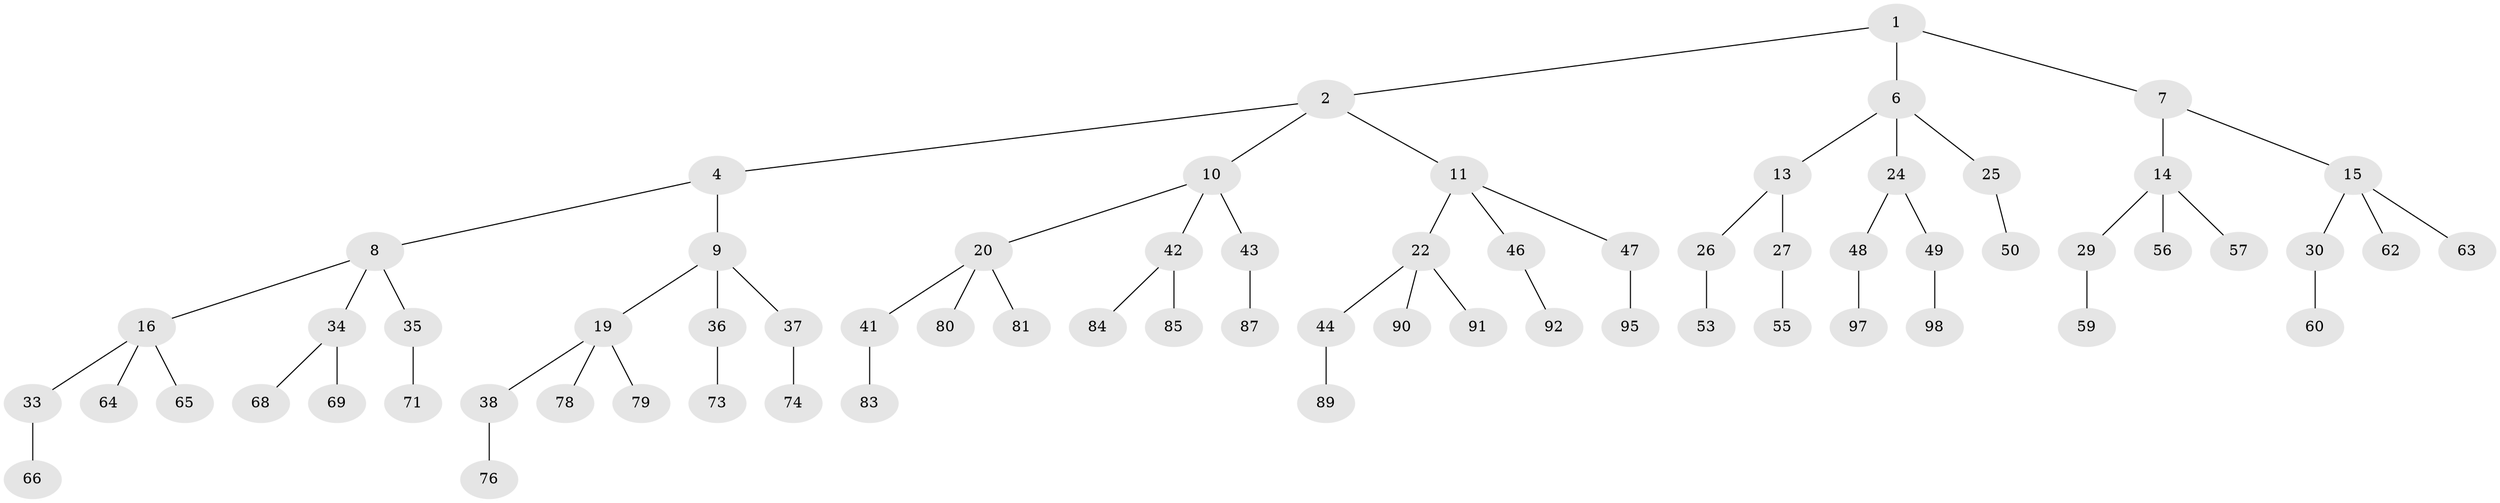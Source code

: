 // original degree distribution, {2: 0.02, 3: 0.48, 1: 0.5}
// Generated by graph-tools (version 1.1) at 2025/38/02/21/25 10:38:56]
// undirected, 69 vertices, 68 edges
graph export_dot {
graph [start="1"]
  node [color=gray90,style=filled];
  1 [super="+3"];
  2 [latent=1,super="+5"];
  4 [latent=0.5];
  6 [latent=0.5,super="+12"];
  7 [latent=0.5];
  8 [latent=0.333333,super="+17"];
  9 [latent=0.333333,super="+18"];
  10 [latent=0.333333,super="+21"];
  11 [latent=0.333333,super="+23"];
  13 [latent=0.333333];
  14 [latent=0.333333,super="+28"];
  15 [latent=0.333333,super="+31"];
  16 [latent=0.25,super="+32"];
  19 [latent=0.25,super="+39"];
  20 [latent=0.25,super="+40"];
  22 [latent=0.25,super="+45"];
  24 [latent=0.25];
  25 [latent=0.25,super="+51"];
  26 [latent=0.25,super="+52"];
  27 [latent=0.25,super="+54"];
  29 [latent=0.25,super="+58"];
  30 [latent=0.25,super="+61"];
  33 [latent=0.2,super="+67"];
  34 [latent=0.2];
  35 [latent=0.2,super="+70"];
  36 [latent=0.2,super="+72"];
  37 [latent=0.2,super="+75"];
  38 [latent=0.2,super="+77"];
  41 [latent=0.2,super="+82"];
  42 [latent=0.2];
  43 [latent=0.2,super="+86"];
  44 [latent=0.2,super="+88"];
  46 [latent=0.2,super="+93"];
  47 [latent=0.2,super="+94"];
  48 [latent=0.2,super="+96"];
  49 [latent=0.2,super="+99"];
  50 [latent=0.2,super="+100"];
  53 [latent=0.2];
  55 [latent=0.2];
  56 [latent=0.2];
  57 [latent=0.2];
  59 [latent=0.2];
  60 [latent=0.2];
  62 [latent=0.2];
  63 [latent=0.2];
  64 [latent=0.166667];
  65 [latent=0.166667];
  66 [latent=0.166667];
  68 [latent=0.166667];
  69 [latent=0.166667];
  71 [latent=0.166667];
  73 [latent=0.166667];
  74 [latent=0.166667];
  76 [latent=0.166667];
  78 [latent=0.166667];
  79 [latent=0.166667];
  80 [latent=0.166667];
  81 [latent=0.166667];
  83 [latent=0.166667];
  84 [latent=0.166667];
  85 [latent=0.166667];
  87 [latent=0.166667];
  89 [latent=0.166667];
  90 [latent=0.166667];
  91 [latent=0.166667];
  92 [latent=0.166667];
  95 [latent=0.166667];
  97 [latent=0.166667];
  98 [latent=0.166667];
  1 -- 2;
  1 -- 6;
  1 -- 7;
  2 -- 4;
  2 -- 11;
  2 -- 10;
  4 -- 8;
  4 -- 9;
  6 -- 13;
  6 -- 24;
  6 -- 25;
  7 -- 14;
  7 -- 15;
  8 -- 16;
  8 -- 34;
  8 -- 35;
  9 -- 19;
  9 -- 36;
  9 -- 37;
  10 -- 20;
  10 -- 43;
  10 -- 42;
  11 -- 22;
  11 -- 46;
  11 -- 47;
  13 -- 26;
  13 -- 27;
  14 -- 29;
  14 -- 56;
  14 -- 57;
  15 -- 30;
  15 -- 63;
  15 -- 62;
  16 -- 33;
  16 -- 65;
  16 -- 64;
  19 -- 38;
  19 -- 78;
  19 -- 79;
  20 -- 41;
  20 -- 80;
  20 -- 81;
  22 -- 44;
  22 -- 90;
  22 -- 91;
  24 -- 48;
  24 -- 49;
  25 -- 50;
  26 -- 53;
  27 -- 55;
  29 -- 59;
  30 -- 60;
  33 -- 66;
  34 -- 68;
  34 -- 69;
  35 -- 71;
  36 -- 73;
  37 -- 74;
  38 -- 76;
  41 -- 83;
  42 -- 84;
  42 -- 85;
  43 -- 87;
  44 -- 89;
  46 -- 92;
  47 -- 95;
  48 -- 97;
  49 -- 98;
}
